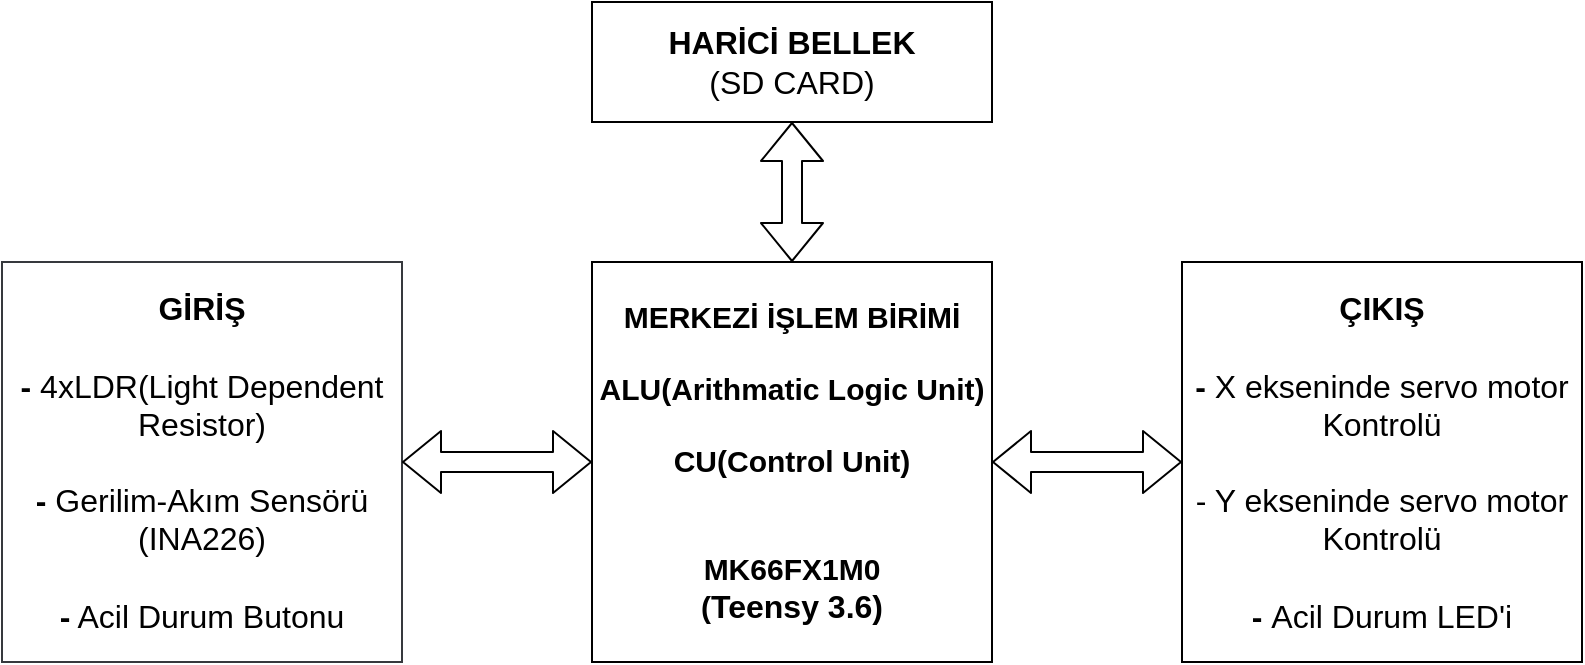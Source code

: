 <mxfile version="13.11.0" type="device"><diagram id="Sw3T-pM_FIYBNI5eTjDG" name="Page-1"><mxGraphModel dx="1021" dy="472" grid="0" gridSize="10" guides="1" tooltips="1" connect="1" arrows="1" fold="1" page="1" pageScale="1" pageWidth="850" pageHeight="1100" math="0" shadow="0"><root><mxCell id="0"/><mxCell id="1" parent="0"/><mxCell id="p4fiXA_E4I1e6j0jYi6K-1" value="&lt;font style=&quot;font-size: 15px&quot;&gt;&lt;b&gt;MERKEZİ İŞLEM BİRİMİ&lt;br&gt;&lt;/b&gt;&lt;br&gt;&lt;b&gt;ALU(Arithmatic Logic Unit)&lt;br&gt;&lt;br&gt;CU(Control Unit)&lt;br&gt;&lt;/b&gt;&lt;br&gt;&lt;br&gt;&lt;b&gt;&lt;font style=&quot;font-size: 15px&quot;&gt;MK66FX1M0&lt;br&gt;&lt;span style=&quot;background-color: rgb(255 , 255 , 255)&quot;&gt;(&lt;/span&gt;&lt;/font&gt;&lt;/b&gt;&lt;span style=&quot;font-family: &amp;#34;arial&amp;#34; , &amp;#34;helvetica&amp;#34; , sans-serif ; font-size: medium ; background-color: rgb(255 , 255 , 255)&quot;&gt;&lt;b&gt;Teensy 3.6)&lt;/b&gt;&lt;/span&gt;&lt;b&gt;&lt;font style=&quot;font-size: 15px&quot;&gt;&lt;br&gt;&lt;/font&gt;&lt;/b&gt;&lt;/font&gt;" style="whiteSpace=wrap;html=1;aspect=fixed;fillColor=#FFFFFF;" vertex="1" parent="1"><mxGeometry x="325" y="240" width="200" height="200" as="geometry"/></mxCell><mxCell id="p4fiXA_E4I1e6j0jYi6K-3" value="&lt;div&gt;&lt;b style=&quot;font-size: 16px&quot;&gt;GİRİŞ&lt;/b&gt;&lt;/div&gt;&lt;font&gt;&lt;div&gt;&lt;span style=&quot;font-size: 16px&quot;&gt;&lt;br&gt;&lt;/span&gt;&lt;/div&gt;&lt;span style=&quot;font-size: 16px&quot;&gt;&lt;div&gt;&lt;b&gt;-&lt;/b&gt; 4xLDR(Light Dependent Resistor)&lt;/div&gt;&lt;div&gt;&lt;br&gt;&lt;/div&gt;&lt;/span&gt;&lt;span style=&quot;font-size: 16px&quot;&gt;&lt;div&gt;&lt;b&gt;-&amp;nbsp;&lt;/b&gt;Gerilim-Akım Sensörü (INA226)&lt;/div&gt;&lt;div&gt;&lt;br&gt;&lt;/div&gt;&lt;div&gt;&lt;b&gt;-&lt;/b&gt; Acil Durum Butonu&lt;/div&gt;&lt;/span&gt;&lt;/font&gt;" style="whiteSpace=wrap;html=1;aspect=fixed;align=center;strokeColor=#36393D;fillColor=#FFFFFF;" vertex="1" parent="1"><mxGeometry x="30" y="240" width="200" height="200" as="geometry"/></mxCell><mxCell id="p4fiXA_E4I1e6j0jYi6K-5" value="&lt;font style=&quot;font-size: 16px&quot;&gt;&lt;b&gt;ÇIKIŞ&lt;/b&gt;&lt;br&gt;&lt;br&gt;&lt;div&gt;&lt;span&gt;&lt;b&gt;- &lt;/b&gt;X ekseninde servo motor Kontrolü&lt;/span&gt;&lt;/div&gt;&lt;div&gt;&lt;/div&gt;&lt;span&gt;&lt;br&gt;- Y ekseninde servo motor Kontrolü&lt;/span&gt;&lt;div&gt;&lt;span&gt;&lt;br&gt;&lt;/span&gt;&lt;/div&gt;&lt;div&gt;&lt;span&gt;&lt;b&gt;- &lt;/b&gt;Acil Durum LED'i&lt;/span&gt;&lt;/div&gt;&lt;/font&gt;" style="whiteSpace=wrap;html=1;aspect=fixed;align=center;" vertex="1" parent="1"><mxGeometry x="620" y="240" width="200" height="200" as="geometry"/></mxCell><mxCell id="p4fiXA_E4I1e6j0jYi6K-6" value="&lt;font style=&quot;font-size: 16px&quot;&gt;&lt;b&gt;&lt;font style=&quot;font-size: 16px&quot;&gt;HARİCİ BELLEK&lt;/font&gt;&lt;/b&gt;&lt;br&gt;(SD CARD)&lt;/font&gt;" style="rounded=0;whiteSpace=wrap;html=1;fillColor=#FFFFFF;" vertex="1" parent="1"><mxGeometry x="325" y="110" width="200" height="60" as="geometry"/></mxCell><mxCell id="p4fiXA_E4I1e6j0jYi6K-7" value="" style="shape=flexArrow;endArrow=classic;startArrow=classic;html=1;entryX=0.5;entryY=1;entryDx=0;entryDy=0;exitX=0.5;exitY=0;exitDx=0;exitDy=0;" edge="1" parent="1" source="p4fiXA_E4I1e6j0jYi6K-1" target="p4fiXA_E4I1e6j0jYi6K-6"><mxGeometry width="50" height="50" relative="1" as="geometry"><mxPoint x="260" y="230" as="sourcePoint"/><mxPoint x="310" y="180" as="targetPoint"/></mxGeometry></mxCell><mxCell id="p4fiXA_E4I1e6j0jYi6K-9" value="" style="shape=flexArrow;endArrow=classic;startArrow=classic;html=1;entryX=0;entryY=0.5;entryDx=0;entryDy=0;exitX=1;exitY=0.5;exitDx=0;exitDy=0;" edge="1" parent="1" source="p4fiXA_E4I1e6j0jYi6K-1" target="p4fiXA_E4I1e6j0jYi6K-5"><mxGeometry width="50" height="50" relative="1" as="geometry"><mxPoint x="570" y="360" as="sourcePoint"/><mxPoint x="570" y="290" as="targetPoint"/></mxGeometry></mxCell><mxCell id="p4fiXA_E4I1e6j0jYi6K-10" value="" style="shape=flexArrow;endArrow=classic;startArrow=classic;html=1;entryX=0;entryY=0.5;entryDx=0;entryDy=0;exitX=1;exitY=0.5;exitDx=0;exitDy=0;" edge="1" parent="1" source="p4fiXA_E4I1e6j0jYi6K-3" target="p4fiXA_E4I1e6j0jYi6K-1"><mxGeometry width="50" height="50" relative="1" as="geometry"><mxPoint x="270" y="250" as="sourcePoint"/><mxPoint x="270" y="180" as="targetPoint"/></mxGeometry></mxCell></root></mxGraphModel></diagram></mxfile>